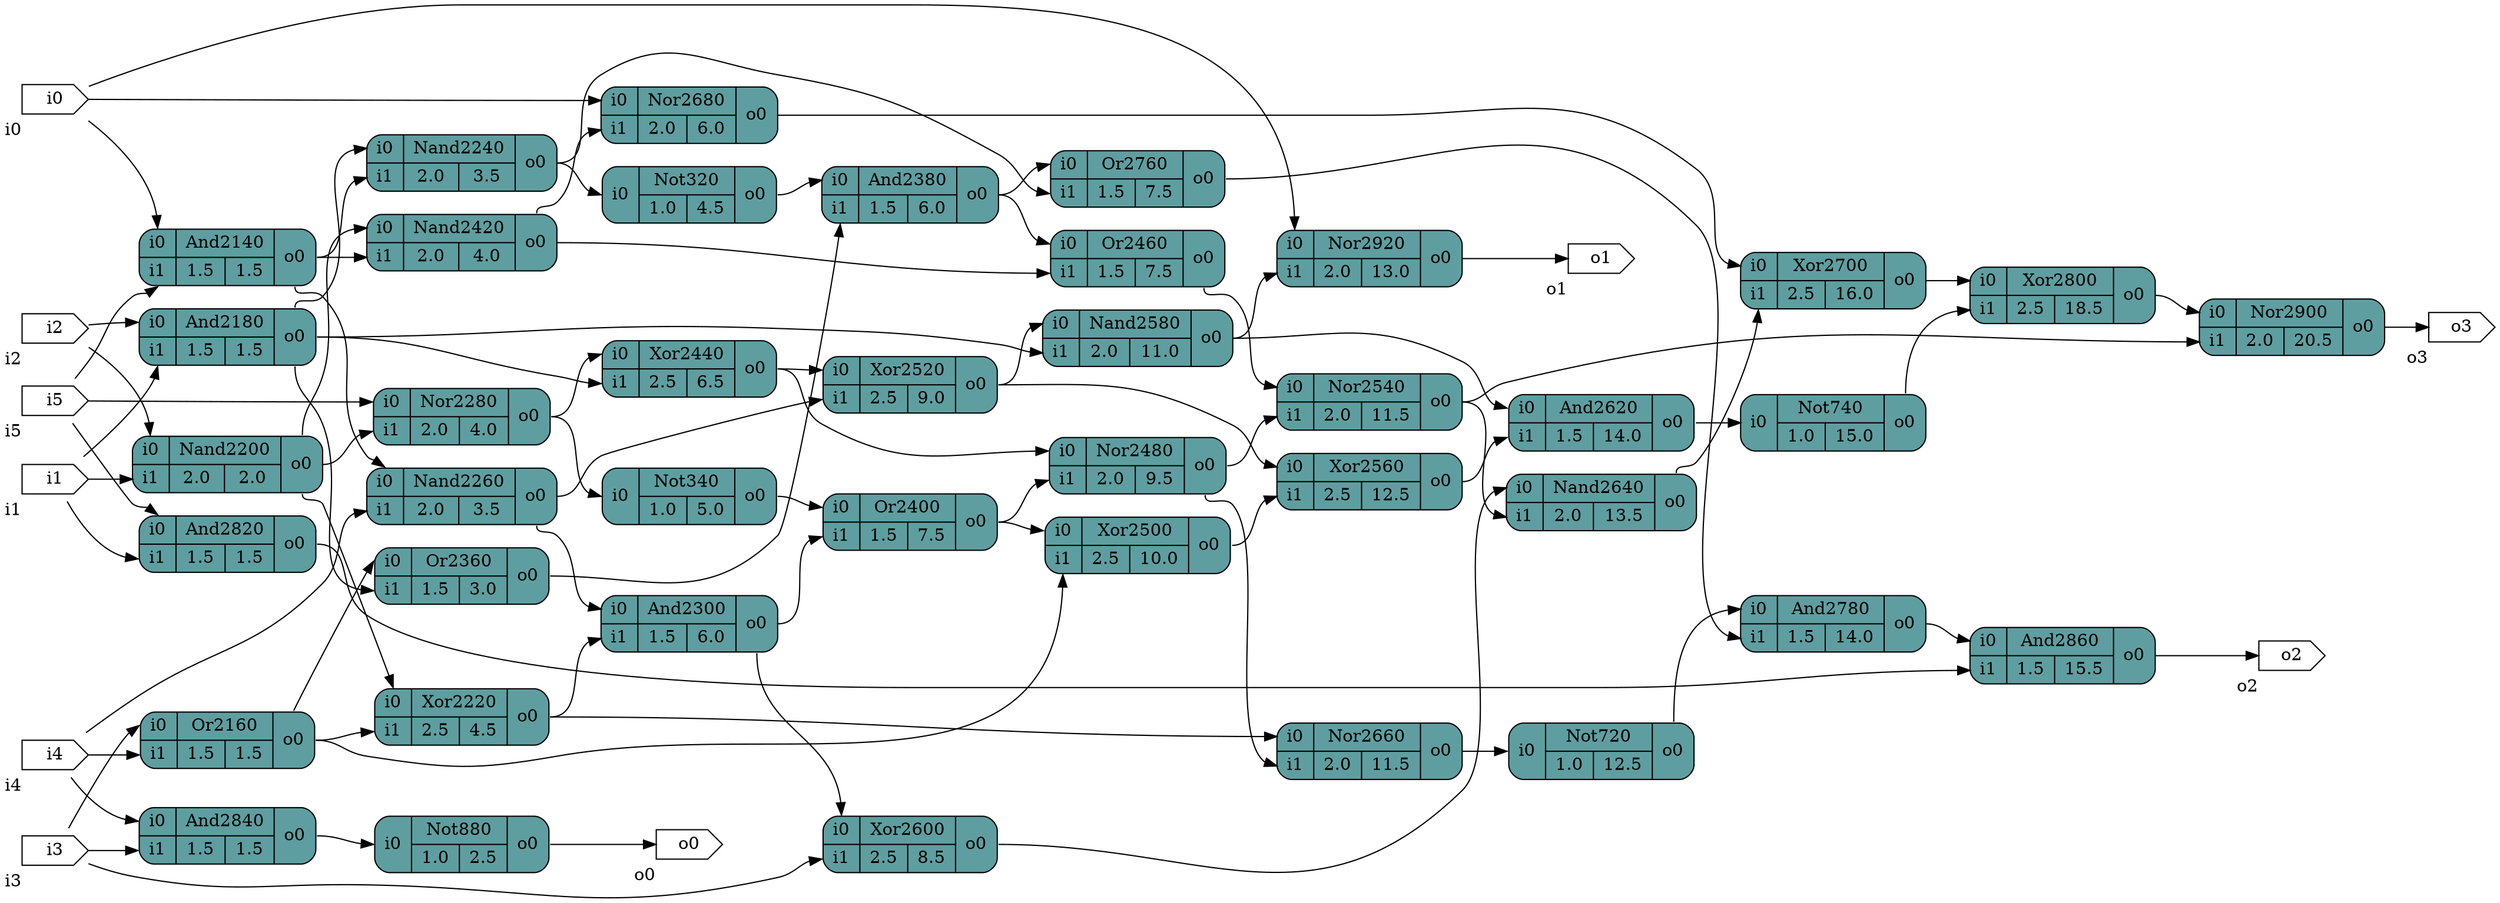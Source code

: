 digraph test {
		graph [rankdir = LR];
		And2140[shape=record; style="rounded,filled"; fillcolor=cadetblue; label="{{<i0>i0|<i1>i1}|{And2140|{1.5|1.5}}|{<o0>o0}}"]
		Or2160[shape=record; style="rounded,filled"; fillcolor=cadetblue; label="{{<i0>i0|<i1>i1}|{Or2160|{1.5|1.5}}|{<o0>o0}}"]
		And2180[shape=record; style="rounded,filled"; fillcolor=cadetblue; label="{{<i0>i0|<i1>i1}|{And2180|{1.5|1.5}}|{<o0>o0}}"]
		Nand2200[shape=record; style="rounded,filled"; fillcolor=cadetblue; label="{{<i0>i0|<i1>i1}|{Nand2200|{2.0|2.0}}|{<o0>o0}}"]
		Xor2220[shape=record; style="rounded,filled"; fillcolor=cadetblue; label="{{<i0>i0|<i1>i1}|{Xor2220|{2.5|4.5}}|{<o0>o0}}"]
		Nand2240[shape=record; style="rounded,filled"; fillcolor=cadetblue; label="{{<i0>i0|<i1>i1}|{Nand2240|{2.0|3.5}}|{<o0>o0}}"]
		Nand2260[shape=record; style="rounded,filled"; fillcolor=cadetblue; label="{{<i0>i0|<i1>i1}|{Nand2260|{2.0|3.5}}|{<o0>o0}}"]
		Nor2280[shape=record; style="rounded,filled"; fillcolor=cadetblue; label="{{<i0>i0|<i1>i1}|{Nor2280|{2.0|4.0}}|{<o0>o0}}"]
		And2300[shape=record; style="rounded,filled"; fillcolor=cadetblue; label="{{<i0>i0|<i1>i1}|{And2300|{1.5|6.0}}|{<o0>o0}}"]
		Not320[shape=record; style="rounded,filled"; fillcolor=cadetblue; label="{{<i0>i0}|{Not320|{1.0|4.5}}|{<o0>o0}}"]
		Not340[shape=record; style="rounded,filled"; fillcolor=cadetblue; label="{{<i0>i0}|{Not340|{1.0|5.0}}|{<o0>o0}}"]
		Or2360[shape=record; style="rounded,filled"; fillcolor=cadetblue; label="{{<i0>i0|<i1>i1}|{Or2360|{1.5|3.0}}|{<o0>o0}}"]
		And2380[shape=record; style="rounded,filled"; fillcolor=cadetblue; label="{{<i0>i0|<i1>i1}|{And2380|{1.5|6.0}}|{<o0>o0}}"]
		Or2400[shape=record; style="rounded,filled"; fillcolor=cadetblue; label="{{<i0>i0|<i1>i1}|{Or2400|{1.5|7.5}}|{<o0>o0}}"]
		Nand2420[shape=record; style="rounded,filled"; fillcolor=cadetblue; label="{{<i0>i0|<i1>i1}|{Nand2420|{2.0|4.0}}|{<o0>o0}}"]
		Xor2440[shape=record; style="rounded,filled"; fillcolor=cadetblue; label="{{<i0>i0|<i1>i1}|{Xor2440|{2.5|6.5}}|{<o0>o0}}"]
		Or2460[shape=record; style="rounded,filled"; fillcolor=cadetblue; label="{{<i0>i0|<i1>i1}|{Or2460|{1.5|7.5}}|{<o0>o0}}"]
		Nor2480[shape=record; style="rounded,filled"; fillcolor=cadetblue; label="{{<i0>i0|<i1>i1}|{Nor2480|{2.0|9.5}}|{<o0>o0}}"]
		Xor2500[shape=record; style="rounded,filled"; fillcolor=cadetblue; label="{{<i0>i0|<i1>i1}|{Xor2500|{2.5|10.0}}|{<o0>o0}}"]
		Xor2520[shape=record; style="rounded,filled"; fillcolor=cadetblue; label="{{<i0>i0|<i1>i1}|{Xor2520|{2.5|9.0}}|{<o0>o0}}"]
		Nor2540[shape=record; style="rounded,filled"; fillcolor=cadetblue; label="{{<i0>i0|<i1>i1}|{Nor2540|{2.0|11.5}}|{<o0>o0}}"]
		Xor2560[shape=record; style="rounded,filled"; fillcolor=cadetblue; label="{{<i0>i0|<i1>i1}|{Xor2560|{2.5|12.5}}|{<o0>o0}}"]
		Nand2580[shape=record; style="rounded,filled"; fillcolor=cadetblue; label="{{<i0>i0|<i1>i1}|{Nand2580|{2.0|11.0}}|{<o0>o0}}"]
		Xor2600[shape=record; style="rounded,filled"; fillcolor=cadetblue; label="{{<i0>i0|<i1>i1}|{Xor2600|{2.5|8.5}}|{<o0>o0}}"]
		And2620[shape=record; style="rounded,filled"; fillcolor=cadetblue; label="{{<i0>i0|<i1>i1}|{And2620|{1.5|14.0}}|{<o0>o0}}"]
		Nand2640[shape=record; style="rounded,filled"; fillcolor=cadetblue; label="{{<i0>i0|<i1>i1}|{Nand2640|{2.0|13.5}}|{<o0>o0}}"]
		Nor2660[shape=record; style="rounded,filled"; fillcolor=cadetblue; label="{{<i0>i0|<i1>i1}|{Nor2660|{2.0|11.5}}|{<o0>o0}}"]
		Nor2680[shape=record; style="rounded,filled"; fillcolor=cadetblue; label="{{<i0>i0|<i1>i1}|{Nor2680|{2.0|6.0}}|{<o0>o0}}"]
		Xor2700[shape=record; style="rounded,filled"; fillcolor=cadetblue; label="{{<i0>i0|<i1>i1}|{Xor2700|{2.5|16.0}}|{<o0>o0}}"]
		Not720[shape=record; style="rounded,filled"; fillcolor=cadetblue; label="{{<i0>i0}|{Not720|{1.0|12.5}}|{<o0>o0}}"]
		Not740[shape=record; style="rounded,filled"; fillcolor=cadetblue; label="{{<i0>i0}|{Not740|{1.0|15.0}}|{<o0>o0}}"]
		Or2760[shape=record; style="rounded,filled"; fillcolor=cadetblue; label="{{<i0>i0|<i1>i1}|{Or2760|{1.5|7.5}}|{<o0>o0}}"]
		And2780[shape=record; style="rounded,filled"; fillcolor=cadetblue; label="{{<i0>i0|<i1>i1}|{And2780|{1.5|14.0}}|{<o0>o0}}"]
		Xor2800[shape=record; style="rounded,filled"; fillcolor=cadetblue; label="{{<i0>i0|<i1>i1}|{Xor2800|{2.5|18.5}}|{<o0>o0}}"]
		And2820[shape=record; style="rounded,filled"; fillcolor=cadetblue; label="{{<i0>i0|<i1>i1}|{And2820|{1.5|1.5}}|{<o0>o0}}"]
		And2840[shape=record; style="rounded,filled"; fillcolor=cadetblue; label="{{<i0>i0|<i1>i1}|{And2840|{1.5|1.5}}|{<o0>o0}}"]
		And2860[shape=record; style="rounded,filled"; fillcolor=cadetblue; label="{{<i0>i0|<i1>i1}|{And2860|{1.5|15.5}}|{<o0>o0}}"]
		Not880[shape=record; style="rounded,filled"; fillcolor=cadetblue; label="{{<i0>i0}|{Not880|{1.0|2.5}}|{<o0>o0}}"]
		Nor2900[shape=record; style="rounded,filled"; fillcolor=cadetblue; label="{{<i0>i0|<i1>i1}|{Nor2900|{2.0|20.5}}|{<o0>o0}}"]
		Nor2920[shape=record; style="rounded,filled"; fillcolor=cadetblue; label="{{<i0>i0|<i1>i1}|{Nor2920|{2.0|13.0}}|{<o0>o0}}"]
		i0[shape=cds,xlabel="i0"]
		i1[shape=cds,xlabel="i1"]
		i2[shape=cds,xlabel="i2"]
		i3[shape=cds,xlabel="i3"]
		i4[shape=cds,xlabel="i4"]
		i5[shape=cds,xlabel="i5"]
		o0[shape=cds,xlabel="o0"]
		o1[shape=cds,xlabel="o1"]
		o2[shape=cds,xlabel="o2"]
		o3[shape=cds,xlabel="o3"]
		i0 -> And2140:i0;
		i0 -> Nor2680:i0;
		i0 -> Nor2920:i0;
		i1 -> And2180:i1;
		i1 -> Nand2200:i1;
		i1 -> And2820:i1;
		i2 -> And2180:i0;
		i2 -> Nand2200:i0;
		i3 -> Or2160:i0;
		i3 -> Xor2600:i1;
		i3 -> And2840:i1;
		i4 -> Or2160:i1;
		i4 -> Nand2260:i1;
		i4 -> And2840:i0;
		i5 -> And2140:i1;
		i5 -> Nor2280:i0;
		i5 -> And2820:i0;
		And2140:o0 -> Nand2240:i1;
		And2140:o0 -> Nand2260:i0;
		And2140:o0 -> Nand2420:i1;
		Or2160:o0 -> Xor2220:i1;
		Or2160:o0 -> Or2360:i0;
		Or2160:o0 -> Xor2500:i1;
		And2180:o0 -> Nand2240:i0;
		And2180:o0 -> Or2360:i1;
		And2180:o0 -> Xor2440:i1;
		And2180:o0 -> Nand2580:i1;
		Nand2200:o0 -> Xor2220:i0;
		Nand2200:o0 -> Nor2280:i1;
		Nand2200:o0 -> Nand2420:i0;
		Xor2220:o0 -> And2300:i1;
		Xor2220:o0 -> Nor2660:i0;
		Nand2240:o0 -> Not320:i0;
		Nand2240:o0 -> Or2760:i1;
		Nand2260:o0 -> And2300:i0;
		Nand2260:o0 -> Xor2520:i1;
		Nor2280:o0 -> Not340:i0;
		Nor2280:o0 -> Xor2440:i0;
		And2300:o0 -> Or2400:i1;
		And2300:o0 -> Xor2600:i0;
		Not320:o0 -> And2380:i0;
		Not340:o0 -> Or2400:i0;
		Or2360:o0 -> And2380:i1;
		And2380:o0 -> Or2460:i0;
		And2380:o0 -> Or2760:i0;
		Or2400:o0 -> Nor2480:i1;
		Or2400:o0 -> Xor2500:i0;
		Nand2420:o0 -> Or2460:i1;
		Nand2420:o0 -> Nor2680:i1;
		Xor2440:o0 -> Nor2480:i0;
		Xor2440:o0 -> Xor2520:i0;
		Or2460:o0 -> Nor2540:i0;
		Nor2480:o0 -> Nor2540:i1;
		Nor2480:o0 -> Nor2660:i1;
		Xor2500:o0 -> Xor2560:i1;
		Xor2520:o0 -> Xor2560:i0;
		Xor2520:o0 -> Nand2580:i0;
		Nor2540:o0 -> Nand2640:i1;
		Nor2540:o0 -> Nor2900:i1;
		Xor2560:o0 -> And2620:i1;
		Nand2580:o0 -> And2620:i0;
		Nand2580:o0 -> Nor2920:i1;
		Xor2600:o0 -> Nand2640:i0;
		And2620:o0 -> Not740:i0;
		Nand2640:o0 -> Xor2700:i1;
		Nor2660:o0 -> Not720:i0;
		Nor2680:o0 -> Xor2700:i0;
		Xor2700:o0 -> Xor2800:i0;
		Not720:o0 -> And2780:i0;
		Not740:o0 -> Xor2800:i1;
		Or2760:o0 -> And2780:i1;
		And2780:o0 -> And2860:i0;
		Xor2800:o0 -> Nor2900:i0;
		And2820:o0 -> And2860:i1;
		And2840:o0 -> Not880:i0;
		And2860:o0 -> o2;
		Not880:o0 -> o0;
		Nor2900:o0 -> o3;
		Nor2920:o0 -> o1;
}
